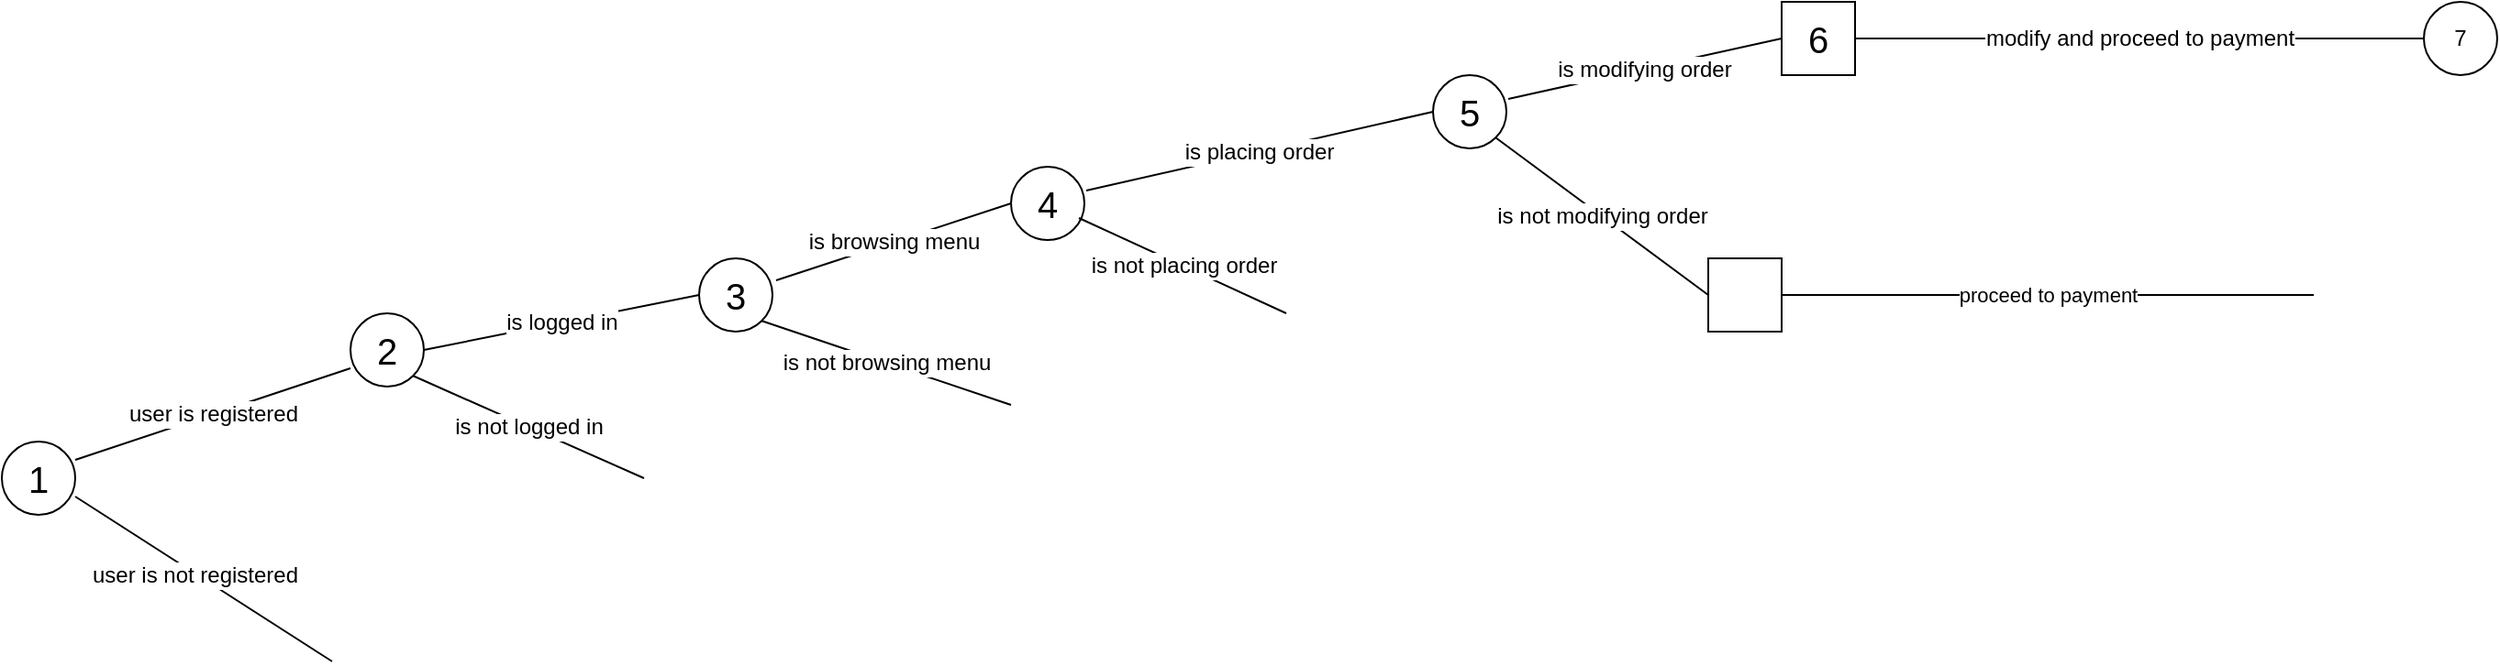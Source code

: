 <mxfile version="22.1.21" type="github">
  <diagram name="Page-1" id="SHznJoDzly4GYoYXKaaM">
    <mxGraphModel dx="2580" dy="1608" grid="1" gridSize="10" guides="1" tooltips="1" connect="1" arrows="1" fold="1" page="1" pageScale="1" pageWidth="850" pageHeight="1100" math="0" shadow="0">
      <root>
        <mxCell id="0" />
        <mxCell id="1" parent="0" />
        <mxCell id="xcJyHpn_TASTSululvE_-1" value="1" style="ellipse;whiteSpace=wrap;html=1;aspect=fixed;fontSize=20;" parent="1" vertex="1">
          <mxGeometry x="-1700" y="190" width="40" height="40" as="geometry" />
        </mxCell>
        <mxCell id="xcJyHpn_TASTSululvE_-2" value="user is registered" style="endArrow=none;html=1;rounded=0;fontSize=12;" parent="1" edge="1">
          <mxGeometry width="50" height="50" relative="1" as="geometry">
            <mxPoint x="-1660" y="200" as="sourcePoint" />
            <mxPoint x="-1510" y="150" as="targetPoint" />
          </mxGeometry>
        </mxCell>
        <mxCell id="xcJyHpn_TASTSululvE_-3" value="user is not registered" style="endArrow=none;html=1;rounded=0;fontSize=12;" parent="1" edge="1">
          <mxGeometry x="-0.066" y="-1" width="50" height="50" relative="1" as="geometry">
            <mxPoint x="-1660" y="220" as="sourcePoint" />
            <mxPoint x="-1520" y="310" as="targetPoint" />
            <mxPoint as="offset" />
          </mxGeometry>
        </mxCell>
        <mxCell id="xcJyHpn_TASTSululvE_-6" value="2" style="ellipse;whiteSpace=wrap;html=1;aspect=fixed;fontStyle=0;fontSize=20;" parent="1" vertex="1">
          <mxGeometry x="-1510" y="120" width="40" height="40" as="geometry" />
        </mxCell>
        <mxCell id="xcJyHpn_TASTSululvE_-7" value="is logged in " style="endArrow=none;html=1;rounded=0;exitX=1;exitY=0.5;exitDx=0;exitDy=0;fontSize=12;entryX=0;entryY=0.5;entryDx=0;entryDy=0;" parent="1" source="xcJyHpn_TASTSululvE_-6" edge="1" target="5CcuswN3-5WaLOZWojB9-1">
          <mxGeometry width="50" height="50" relative="1" as="geometry">
            <mxPoint x="-1440" y="290" as="sourcePoint" />
            <mxPoint x="-1350" y="110" as="targetPoint" />
          </mxGeometry>
        </mxCell>
        <mxCell id="5CcuswN3-5WaLOZWojB9-1" value="3" style="ellipse;whiteSpace=wrap;html=1;aspect=fixed;fontSize=20;" vertex="1" parent="1">
          <mxGeometry x="-1320" y="90" width="40" height="40" as="geometry" />
        </mxCell>
        <mxCell id="5CcuswN3-5WaLOZWojB9-2" value="is not logged in" style="endArrow=none;html=1;rounded=0;exitX=1;exitY=1;exitDx=0;exitDy=0;fontSize=12;" edge="1" parent="1" source="xcJyHpn_TASTSululvE_-6">
          <mxGeometry width="50" height="50" relative="1" as="geometry">
            <mxPoint x="-1320" y="290" as="sourcePoint" />
            <mxPoint x="-1350" y="210" as="targetPoint" />
          </mxGeometry>
        </mxCell>
        <mxCell id="5CcuswN3-5WaLOZWojB9-3" value="is not browsing menu" style="endArrow=none;html=1;rounded=0;entryX=1;entryY=1;entryDx=0;entryDy=0;fontSize=12;" edge="1" parent="1" target="5CcuswN3-5WaLOZWojB9-1">
          <mxGeometry width="50" height="50" relative="1" as="geometry">
            <mxPoint x="-1150" y="170" as="sourcePoint" />
            <mxPoint x="-1270" y="240" as="targetPoint" />
          </mxGeometry>
        </mxCell>
        <mxCell id="5CcuswN3-5WaLOZWojB9-4" value="is browsing menu" style="endArrow=none;html=1;rounded=0;exitX=1.05;exitY=0.3;exitDx=0;exitDy=0;exitPerimeter=0;fontSize=12;entryX=0;entryY=0.5;entryDx=0;entryDy=0;" edge="1" parent="1" source="5CcuswN3-5WaLOZWojB9-1" target="5CcuswN3-5WaLOZWojB9-5">
          <mxGeometry width="50" height="50" relative="1" as="geometry">
            <mxPoint x="-1320" y="290" as="sourcePoint" />
            <mxPoint x="-1150" y="70" as="targetPoint" />
          </mxGeometry>
        </mxCell>
        <mxCell id="5CcuswN3-5WaLOZWojB9-5" value="4" style="ellipse;whiteSpace=wrap;html=1;aspect=fixed;fontSize=20;" vertex="1" parent="1">
          <mxGeometry x="-1150" y="40" width="40" height="40" as="geometry" />
        </mxCell>
        <mxCell id="5CcuswN3-5WaLOZWojB9-6" value="is placing order" style="endArrow=none;html=1;rounded=0;entryX=1.025;entryY=0.325;entryDx=0;entryDy=0;entryPerimeter=0;exitX=0;exitY=0.5;exitDx=0;exitDy=0;fontSize=12;" edge="1" parent="1" source="5CcuswN3-5WaLOZWojB9-8" target="5CcuswN3-5WaLOZWojB9-5">
          <mxGeometry width="50" height="50" relative="1" as="geometry">
            <mxPoint x="-950" y="30" as="sourcePoint" />
            <mxPoint x="-1270" y="70" as="targetPoint" />
          </mxGeometry>
        </mxCell>
        <mxCell id="5CcuswN3-5WaLOZWojB9-7" value="is not placing order" style="endArrow=none;html=1;rounded=0;entryX=0.925;entryY=0.7;entryDx=0;entryDy=0;entryPerimeter=0;fontSize=12;" edge="1" parent="1" target="5CcuswN3-5WaLOZWojB9-5">
          <mxGeometry width="50" height="50" relative="1" as="geometry">
            <mxPoint x="-1000" y="120" as="sourcePoint" />
            <mxPoint x="-1270" y="70" as="targetPoint" />
          </mxGeometry>
        </mxCell>
        <mxCell id="5CcuswN3-5WaLOZWojB9-8" value="5" style="ellipse;whiteSpace=wrap;html=1;aspect=fixed;fontSize=20;" vertex="1" parent="1">
          <mxGeometry x="-920" y="-10" width="40" height="40" as="geometry" />
        </mxCell>
        <mxCell id="5CcuswN3-5WaLOZWojB9-9" value="is modifying order" style="endArrow=none;html=1;rounded=0;entryX=1.025;entryY=0.325;entryDx=0;entryDy=0;entryPerimeter=0;fontSize=12;exitX=0;exitY=0.5;exitDx=0;exitDy=0;" edge="1" parent="1" source="5CcuswN3-5WaLOZWojB9-12" target="5CcuswN3-5WaLOZWojB9-8">
          <mxGeometry width="50" height="50" relative="1" as="geometry">
            <mxPoint x="-720" y="-40" as="sourcePoint" />
            <mxPoint x="-1000" y="70" as="targetPoint" />
          </mxGeometry>
        </mxCell>
        <mxCell id="5CcuswN3-5WaLOZWojB9-10" value="is not modifying order" style="endArrow=none;html=1;rounded=0;entryX=1;entryY=1;entryDx=0;entryDy=0;fontSize=12;exitX=0;exitY=0.5;exitDx=0;exitDy=0;" edge="1" parent="1" source="5CcuswN3-5WaLOZWojB9-11" target="5CcuswN3-5WaLOZWojB9-8">
          <mxGeometry width="50" height="50" relative="1" as="geometry">
            <mxPoint x="-780" y="90" as="sourcePoint" />
            <mxPoint x="-1000" y="70" as="targetPoint" />
          </mxGeometry>
        </mxCell>
        <mxCell id="5CcuswN3-5WaLOZWojB9-11" value="" style="whiteSpace=wrap;html=1;aspect=fixed;" vertex="1" parent="1">
          <mxGeometry x="-770" y="90" width="40" height="40" as="geometry" />
        </mxCell>
        <mxCell id="5CcuswN3-5WaLOZWojB9-12" value="6" style="whiteSpace=wrap;html=1;aspect=fixed;fontSize=20;" vertex="1" parent="1">
          <mxGeometry x="-730" y="-50" width="40" height="40" as="geometry" />
        </mxCell>
        <mxCell id="5CcuswN3-5WaLOZWojB9-13" value="modify and proceed to payment" style="endArrow=none;html=1;rounded=0;entryX=1;entryY=0.5;entryDx=0;entryDy=0;fontSize=12;exitX=0;exitY=0.5;exitDx=0;exitDy=0;" edge="1" parent="1" source="5CcuswN3-5WaLOZWojB9-15" target="5CcuswN3-5WaLOZWojB9-12">
          <mxGeometry width="50" height="50" relative="1" as="geometry">
            <mxPoint x="-390" y="-30" as="sourcePoint" />
            <mxPoint x="-1000" y="70" as="targetPoint" />
          </mxGeometry>
        </mxCell>
        <mxCell id="5CcuswN3-5WaLOZWojB9-14" value="proceed to payment" style="endArrow=none;html=1;rounded=0;exitX=1;exitY=0.5;exitDx=0;exitDy=0;" edge="1" parent="1" source="5CcuswN3-5WaLOZWojB9-11">
          <mxGeometry width="50" height="50" relative="1" as="geometry">
            <mxPoint x="-650" y="120" as="sourcePoint" />
            <mxPoint x="-440" y="110" as="targetPoint" />
          </mxGeometry>
        </mxCell>
        <mxCell id="5CcuswN3-5WaLOZWojB9-15" value="7" style="ellipse;whiteSpace=wrap;html=1;aspect=fixed;" vertex="1" parent="1">
          <mxGeometry x="-380" y="-50" width="40" height="40" as="geometry" />
        </mxCell>
      </root>
    </mxGraphModel>
  </diagram>
</mxfile>
